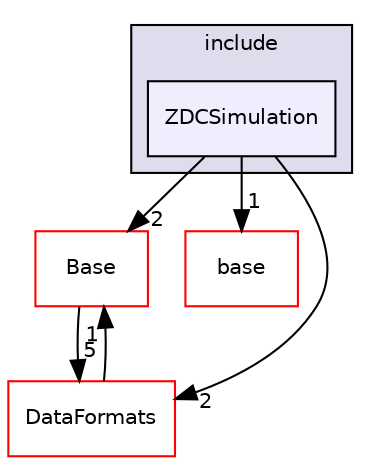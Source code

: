 digraph "/home/travis/build/AliceO2Group/AliceO2/Detectors/ZDC/simulation/include/ZDCSimulation" {
  bgcolor=transparent;
  compound=true
  node [ fontsize="10", fontname="Helvetica"];
  edge [ labelfontsize="10", labelfontname="Helvetica"];
  subgraph clusterdir_8753232d356b54b3d5b7685c17590977 {
    graph [ bgcolor="#ddddee", pencolor="black", label="include" fontname="Helvetica", fontsize="10", URL="dir_8753232d356b54b3d5b7685c17590977.html"]
  dir_552cd58bec32a8db7118ba695264588c [shape=box, label="ZDCSimulation", style="filled", fillcolor="#eeeeff", pencolor="black", URL="dir_552cd58bec32a8db7118ba695264588c.html"];
  }
  dir_37c90836491b695b472bf98d1be8336b [shape=box label="Base" color="red" URL="dir_37c90836491b695b472bf98d1be8336b.html"];
  dir_9a03fde50984971e6d5cd095204aab10 [shape=box label="base" color="red" URL="dir_9a03fde50984971e6d5cd095204aab10.html"];
  dir_2171f7ec022c5423887b07c69b2f5b48 [shape=box label="DataFormats" color="red" URL="dir_2171f7ec022c5423887b07c69b2f5b48.html"];
  dir_552cd58bec32a8db7118ba695264588c->dir_37c90836491b695b472bf98d1be8336b [headlabel="2", labeldistance=1.5 headhref="dir_000202_000158.html"];
  dir_552cd58bec32a8db7118ba695264588c->dir_9a03fde50984971e6d5cd095204aab10 [headlabel="1", labeldistance=1.5 headhref="dir_000202_000232.html"];
  dir_552cd58bec32a8db7118ba695264588c->dir_2171f7ec022c5423887b07c69b2f5b48 [headlabel="2", labeldistance=1.5 headhref="dir_000202_000056.html"];
  dir_37c90836491b695b472bf98d1be8336b->dir_2171f7ec022c5423887b07c69b2f5b48 [headlabel="5", labeldistance=1.5 headhref="dir_000158_000056.html"];
  dir_2171f7ec022c5423887b07c69b2f5b48->dir_37c90836491b695b472bf98d1be8336b [headlabel="1", labeldistance=1.5 headhref="dir_000056_000158.html"];
}

